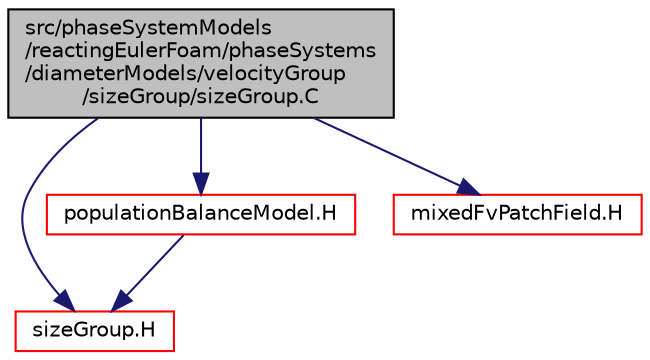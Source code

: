 digraph "src/phaseSystemModels/reactingEulerFoam/phaseSystems/diameterModels/velocityGroup/sizeGroup/sizeGroup.C"
{
  bgcolor="transparent";
  edge [fontname="Helvetica",fontsize="10",labelfontname="Helvetica",labelfontsize="10"];
  node [fontname="Helvetica",fontsize="10",shape=record];
  Node1 [label="src/phaseSystemModels\l/reactingEulerFoam/phaseSystems\l/diameterModels/velocityGroup\l/sizeGroup/sizeGroup.C",height=0.2,width=0.4,color="black", fillcolor="grey75", style="filled" fontcolor="black"];
  Node1 -> Node2 [color="midnightblue",fontsize="10",style="solid",fontname="Helvetica"];
  Node2 [label="sizeGroup.H",height=0.2,width=0.4,color="red",URL="$sizeGroup_8H.html"];
  Node1 -> Node3 [color="midnightblue",fontsize="10",style="solid",fontname="Helvetica"];
  Node3 [label="populationBalanceModel.H",height=0.2,width=0.4,color="red",URL="$populationBalanceModel_8H.html"];
  Node3 -> Node2 [color="midnightblue",fontsize="10",style="solid",fontname="Helvetica"];
  Node1 -> Node4 [color="midnightblue",fontsize="10",style="solid",fontname="Helvetica"];
  Node4 [label="mixedFvPatchField.H",height=0.2,width=0.4,color="red",URL="$mixedFvPatchField_8H.html"];
}
